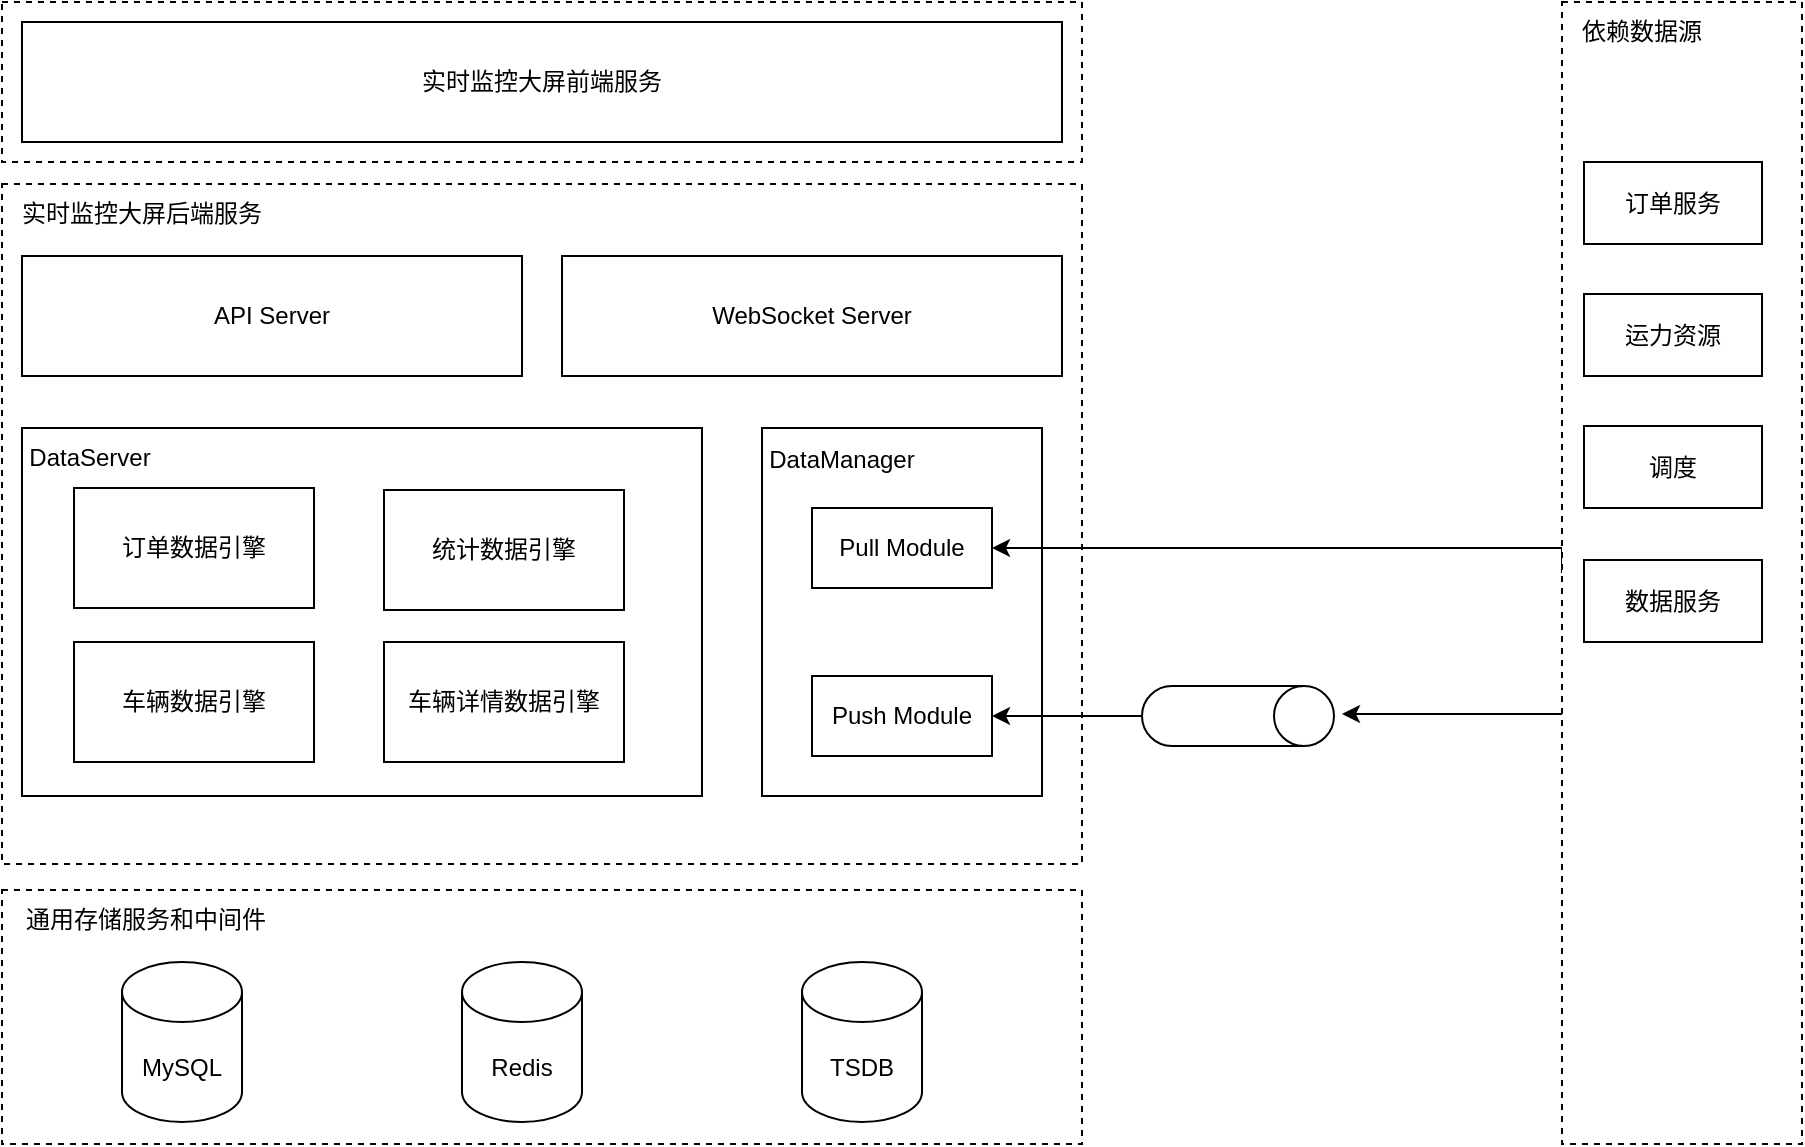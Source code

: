 <mxfile version="20.2.6" type="github">
  <diagram id="C5RBs43oDa-KdzZeNtuy" name="Page-1">
    <mxGraphModel dx="909" dy="536" grid="1" gridSize="10" guides="1" tooltips="1" connect="1" arrows="1" fold="1" page="1" pageScale="1" pageWidth="827" pageHeight="1169" math="0" shadow="0">
      <root>
        <mxCell id="WIyWlLk6GJQsqaUBKTNV-0" />
        <mxCell id="WIyWlLk6GJQsqaUBKTNV-1" parent="WIyWlLk6GJQsqaUBKTNV-0" />
        <mxCell id="rT6-VUmv3mNHLw1qlS4B-0" value="" style="rounded=0;whiteSpace=wrap;html=1;dashed=1;" vertex="1" parent="WIyWlLk6GJQsqaUBKTNV-1">
          <mxGeometry x="450" y="39" width="540" height="80" as="geometry" />
        </mxCell>
        <mxCell id="rT6-VUmv3mNHLw1qlS4B-1" value="实时监控大屏前端服务" style="rounded=0;whiteSpace=wrap;html=1;" vertex="1" parent="WIyWlLk6GJQsqaUBKTNV-1">
          <mxGeometry x="460" y="49" width="520" height="60" as="geometry" />
        </mxCell>
        <mxCell id="rT6-VUmv3mNHLw1qlS4B-3" value="" style="rounded=0;whiteSpace=wrap;html=1;dashed=1;" vertex="1" parent="WIyWlLk6GJQsqaUBKTNV-1">
          <mxGeometry x="450" y="130" width="540" height="340" as="geometry" />
        </mxCell>
        <mxCell id="rT6-VUmv3mNHLw1qlS4B-4" value="WebSocket Server" style="rounded=0;whiteSpace=wrap;html=1;" vertex="1" parent="WIyWlLk6GJQsqaUBKTNV-1">
          <mxGeometry x="730" y="166" width="250" height="60" as="geometry" />
        </mxCell>
        <mxCell id="rT6-VUmv3mNHLw1qlS4B-5" value="API Server" style="rounded=0;whiteSpace=wrap;html=1;" vertex="1" parent="WIyWlLk6GJQsqaUBKTNV-1">
          <mxGeometry x="460" y="166" width="250" height="60" as="geometry" />
        </mxCell>
        <mxCell id="rT6-VUmv3mNHLw1qlS4B-7" value="" style="rounded=0;whiteSpace=wrap;html=1;" vertex="1" parent="WIyWlLk6GJQsqaUBKTNV-1">
          <mxGeometry x="460" y="252" width="340" height="184" as="geometry" />
        </mxCell>
        <mxCell id="rT6-VUmv3mNHLw1qlS4B-8" value="订单数据引擎" style="rounded=0;whiteSpace=wrap;html=1;" vertex="1" parent="WIyWlLk6GJQsqaUBKTNV-1">
          <mxGeometry x="486" y="282" width="120" height="60" as="geometry" />
        </mxCell>
        <mxCell id="rT6-VUmv3mNHLw1qlS4B-9" value="统计数据引擎" style="rounded=0;whiteSpace=wrap;html=1;" vertex="1" parent="WIyWlLk6GJQsqaUBKTNV-1">
          <mxGeometry x="641" y="283" width="120" height="60" as="geometry" />
        </mxCell>
        <mxCell id="rT6-VUmv3mNHLw1qlS4B-10" value="车辆数据引擎" style="rounded=0;whiteSpace=wrap;html=1;" vertex="1" parent="WIyWlLk6GJQsqaUBKTNV-1">
          <mxGeometry x="486" y="359" width="120" height="60" as="geometry" />
        </mxCell>
        <mxCell id="rT6-VUmv3mNHLw1qlS4B-12" value="车辆详情数据引擎" style="rounded=0;whiteSpace=wrap;html=1;" vertex="1" parent="WIyWlLk6GJQsqaUBKTNV-1">
          <mxGeometry x="641" y="359" width="120" height="60" as="geometry" />
        </mxCell>
        <mxCell id="rT6-VUmv3mNHLw1qlS4B-13" value="" style="rounded=0;whiteSpace=wrap;html=1;align=left;" vertex="1" parent="WIyWlLk6GJQsqaUBKTNV-1">
          <mxGeometry x="830" y="252" width="140" height="184" as="geometry" />
        </mxCell>
        <mxCell id="rT6-VUmv3mNHLw1qlS4B-14" value="Pull Module" style="rounded=0;whiteSpace=wrap;html=1;" vertex="1" parent="WIyWlLk6GJQsqaUBKTNV-1">
          <mxGeometry x="855" y="292" width="90" height="40" as="geometry" />
        </mxCell>
        <mxCell id="rT6-VUmv3mNHLw1qlS4B-15" value="Push Module" style="rounded=0;whiteSpace=wrap;html=1;" vertex="1" parent="WIyWlLk6GJQsqaUBKTNV-1">
          <mxGeometry x="855" y="376" width="90" height="40" as="geometry" />
        </mxCell>
        <mxCell id="rT6-VUmv3mNHLw1qlS4B-16" value="" style="rounded=0;whiteSpace=wrap;html=1;dashed=1;" vertex="1" parent="WIyWlLk6GJQsqaUBKTNV-1">
          <mxGeometry x="450" y="483" width="540" height="127" as="geometry" />
        </mxCell>
        <mxCell id="rT6-VUmv3mNHLw1qlS4B-19" value="MySQL" style="shape=cylinder3;whiteSpace=wrap;html=1;boundedLbl=1;backgroundOutline=1;size=15;" vertex="1" parent="WIyWlLk6GJQsqaUBKTNV-1">
          <mxGeometry x="510" y="519" width="60" height="80" as="geometry" />
        </mxCell>
        <mxCell id="rT6-VUmv3mNHLw1qlS4B-20" value="Redis" style="shape=cylinder3;whiteSpace=wrap;html=1;boundedLbl=1;backgroundOutline=1;size=15;" vertex="1" parent="WIyWlLk6GJQsqaUBKTNV-1">
          <mxGeometry x="680" y="519" width="60" height="80" as="geometry" />
        </mxCell>
        <mxCell id="rT6-VUmv3mNHLw1qlS4B-21" value="TSDB" style="shape=cylinder3;whiteSpace=wrap;html=1;boundedLbl=1;backgroundOutline=1;size=15;" vertex="1" parent="WIyWlLk6GJQsqaUBKTNV-1">
          <mxGeometry x="850" y="519" width="60" height="80" as="geometry" />
        </mxCell>
        <mxCell id="rT6-VUmv3mNHLw1qlS4B-43" style="edgeStyle=orthogonalEdgeStyle;rounded=0;orthogonalLoop=1;jettySize=auto;html=1;exitX=0;exitY=0.5;exitDx=0;exitDy=0;" edge="1" parent="WIyWlLk6GJQsqaUBKTNV-1" source="rT6-VUmv3mNHLw1qlS4B-22" target="rT6-VUmv3mNHLw1qlS4B-14">
          <mxGeometry relative="1" as="geometry">
            <Array as="points">
              <mxPoint x="1230" y="312" />
            </Array>
          </mxGeometry>
        </mxCell>
        <mxCell id="rT6-VUmv3mNHLw1qlS4B-44" style="edgeStyle=orthogonalEdgeStyle;rounded=0;orthogonalLoop=1;jettySize=auto;html=1;" edge="1" parent="WIyWlLk6GJQsqaUBKTNV-1">
          <mxGeometry relative="1" as="geometry">
            <mxPoint x="1120" y="395" as="targetPoint" />
            <mxPoint x="1230" y="395" as="sourcePoint" />
            <Array as="points">
              <mxPoint x="1210" y="395" />
              <mxPoint x="1210" y="395" />
            </Array>
          </mxGeometry>
        </mxCell>
        <mxCell id="rT6-VUmv3mNHLw1qlS4B-22" value="" style="rounded=0;whiteSpace=wrap;html=1;dashed=1;" vertex="1" parent="WIyWlLk6GJQsqaUBKTNV-1">
          <mxGeometry x="1230" y="39" width="120" height="571" as="geometry" />
        </mxCell>
        <mxCell id="rT6-VUmv3mNHLw1qlS4B-23" value="" style="shape=cylinder3;whiteSpace=wrap;html=1;boundedLbl=1;backgroundOutline=1;size=15;direction=south;" vertex="1" parent="WIyWlLk6GJQsqaUBKTNV-1">
          <mxGeometry x="1020" y="381" width="96" height="30" as="geometry" />
        </mxCell>
        <mxCell id="rT6-VUmv3mNHLw1qlS4B-24" style="edgeStyle=orthogonalEdgeStyle;rounded=0;orthogonalLoop=1;jettySize=auto;html=1;exitX=1;exitY=0.5;exitDx=0;exitDy=0;exitPerimeter=0;" edge="1" parent="WIyWlLk6GJQsqaUBKTNV-1" source="rT6-VUmv3mNHLw1qlS4B-23" target="rT6-VUmv3mNHLw1qlS4B-23">
          <mxGeometry relative="1" as="geometry" />
        </mxCell>
        <mxCell id="rT6-VUmv3mNHLw1qlS4B-25" value="" style="endArrow=classic;html=1;rounded=0;entryX=1;entryY=0.5;entryDx=0;entryDy=0;exitX=0.5;exitY=1;exitDx=0;exitDy=0;exitPerimeter=0;" edge="1" parent="WIyWlLk6GJQsqaUBKTNV-1" source="rT6-VUmv3mNHLw1qlS4B-23" target="rT6-VUmv3mNHLw1qlS4B-15">
          <mxGeometry width="50" height="50" relative="1" as="geometry">
            <mxPoint x="990" y="370" as="sourcePoint" />
            <mxPoint x="1040" y="320" as="targetPoint" />
          </mxGeometry>
        </mxCell>
        <mxCell id="rT6-VUmv3mNHLw1qlS4B-32" value="DataManager" style="text;html=1;strokeColor=none;fillColor=none;align=center;verticalAlign=middle;whiteSpace=wrap;rounded=0;" vertex="1" parent="WIyWlLk6GJQsqaUBKTNV-1">
          <mxGeometry x="840" y="253" width="60" height="30" as="geometry" />
        </mxCell>
        <mxCell id="rT6-VUmv3mNHLw1qlS4B-33" value="DataServer" style="text;html=1;strokeColor=none;fillColor=none;align=center;verticalAlign=middle;whiteSpace=wrap;rounded=0;" vertex="1" parent="WIyWlLk6GJQsqaUBKTNV-1">
          <mxGeometry x="464" y="252" width="60" height="30" as="geometry" />
        </mxCell>
        <mxCell id="rT6-VUmv3mNHLw1qlS4B-35" value="实时监控大屏后端服务" style="text;html=1;strokeColor=none;fillColor=none;align=center;verticalAlign=middle;whiteSpace=wrap;rounded=0;" vertex="1" parent="WIyWlLk6GJQsqaUBKTNV-1">
          <mxGeometry x="450" y="130" width="140" height="30" as="geometry" />
        </mxCell>
        <mxCell id="rT6-VUmv3mNHLw1qlS4B-37" value="&amp;nbsp; &amp;nbsp;通用存储服务和中间件" style="text;html=1;strokeColor=none;fillColor=none;align=left;verticalAlign=middle;whiteSpace=wrap;rounded=0;" vertex="1" parent="WIyWlLk6GJQsqaUBKTNV-1">
          <mxGeometry x="450" y="483" width="150" height="30" as="geometry" />
        </mxCell>
        <mxCell id="rT6-VUmv3mNHLw1qlS4B-38" value="依赖数据源" style="text;html=1;strokeColor=none;fillColor=none;align=center;verticalAlign=middle;whiteSpace=wrap;rounded=0;" vertex="1" parent="WIyWlLk6GJQsqaUBKTNV-1">
          <mxGeometry x="1230" y="39" width="80" height="30" as="geometry" />
        </mxCell>
        <mxCell id="rT6-VUmv3mNHLw1qlS4B-39" value="订单服务" style="rounded=0;whiteSpace=wrap;html=1;" vertex="1" parent="WIyWlLk6GJQsqaUBKTNV-1">
          <mxGeometry x="1241" y="119" width="89" height="41" as="geometry" />
        </mxCell>
        <mxCell id="rT6-VUmv3mNHLw1qlS4B-40" value="运力资源" style="rounded=0;whiteSpace=wrap;html=1;" vertex="1" parent="WIyWlLk6GJQsqaUBKTNV-1">
          <mxGeometry x="1241" y="185" width="89" height="41" as="geometry" />
        </mxCell>
        <mxCell id="rT6-VUmv3mNHLw1qlS4B-41" value="调度" style="rounded=0;whiteSpace=wrap;html=1;" vertex="1" parent="WIyWlLk6GJQsqaUBKTNV-1">
          <mxGeometry x="1241" y="251" width="89" height="41" as="geometry" />
        </mxCell>
        <mxCell id="rT6-VUmv3mNHLw1qlS4B-42" value="数据服务" style="rounded=0;whiteSpace=wrap;html=1;" vertex="1" parent="WIyWlLk6GJQsqaUBKTNV-1">
          <mxGeometry x="1241" y="318" width="89" height="41" as="geometry" />
        </mxCell>
      </root>
    </mxGraphModel>
  </diagram>
</mxfile>
